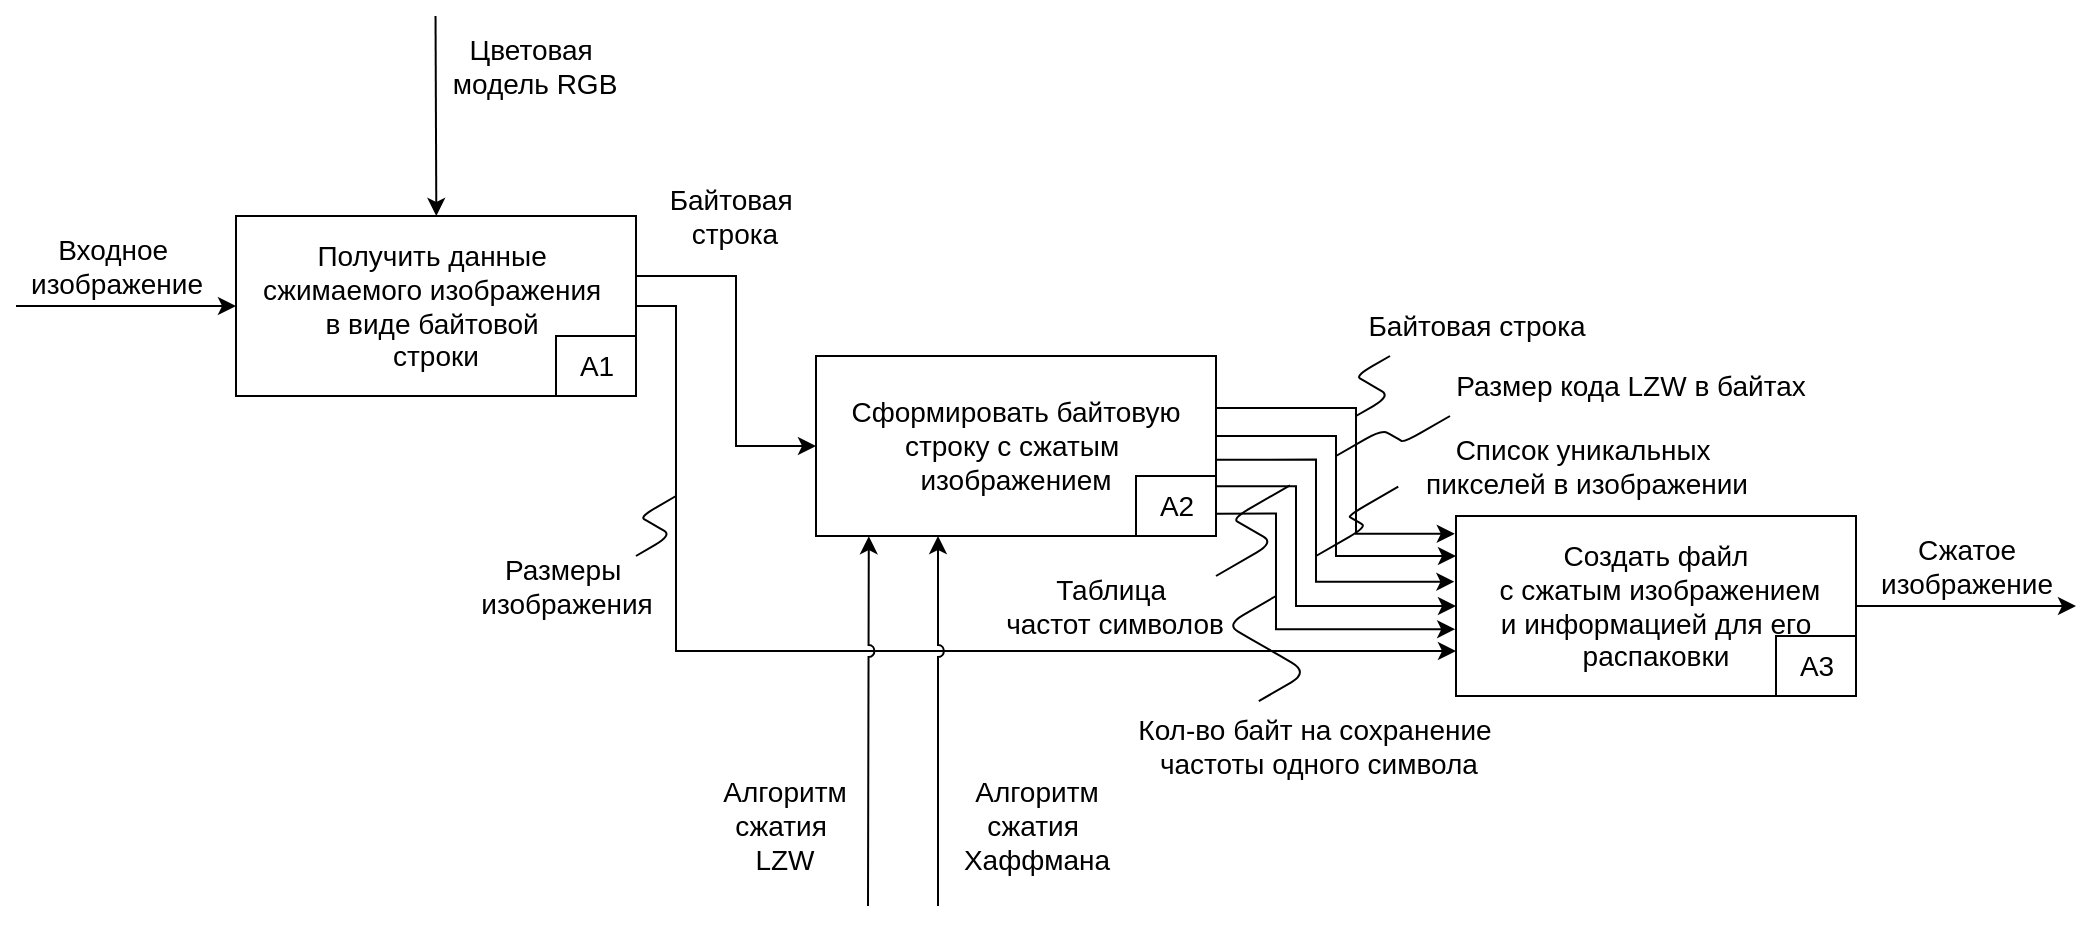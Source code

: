 <mxfile>
    <diagram id="ZWdekoGJzTY7XvXSQLcq" name="Страница 1">
        <mxGraphModel dx="1144" dy="767" grid="1" gridSize="10" guides="1" tooltips="1" connect="1" arrows="1" fold="1" page="1" pageScale="1" pageWidth="827" pageHeight="1169" math="0" shadow="0">
            <root>
                <mxCell id="0"/>
                <mxCell id="1" parent="0"/>
                <mxCell id="2" style="edgeStyle=none;html=1;fontSize=14;entryX=0;entryY=0.5;entryDx=0;entryDy=0;jumpStyle=arc;" parent="1" target="9" edge="1">
                    <mxGeometry relative="1" as="geometry">
                        <mxPoint x="140" y="158" as="targetPoint"/>
                        <mxPoint x="30" y="180" as="sourcePoint"/>
                    </mxGeometry>
                </mxCell>
                <mxCell id="7" style="edgeStyle=none;html=1;fontSize=14;exitX=1;exitY=0.5;exitDx=0;exitDy=0;" parent="1" source="27" edge="1">
                    <mxGeometry relative="1" as="geometry">
                        <mxPoint x="1060" y="330" as="targetPoint"/>
                        <mxPoint x="1010" y="345.9" as="sourcePoint"/>
                    </mxGeometry>
                </mxCell>
                <mxCell id="18" style="edgeStyle=orthogonalEdgeStyle;rounded=0;html=1;exitX=1;exitY=0.25;exitDx=0;exitDy=0;entryX=0;entryY=0.5;entryDx=0;entryDy=0;" parent="1" source="9" target="20" edge="1">
                    <mxGeometry relative="1" as="geometry">
                        <mxPoint x="404" y="250" as="targetPoint"/>
                        <Array as="points">
                            <mxPoint x="340" y="165"/>
                            <mxPoint x="390" y="165"/>
                            <mxPoint x="390" y="250"/>
                        </Array>
                    </mxGeometry>
                </mxCell>
                <mxCell id="9" value="&lt;span style=&quot;scrollbar-color: light-dark(#e2e2e2, #4b4b4b)&lt;br/&gt;&#x9;&#x9;&#x9;&#x9;&#x9;light-dark(#fbfbfb, var(--dark-panel-color)); font-size: 14px;&quot;&gt;&lt;font style=&quot;color: rgb(0, 0, 0);&quot;&gt;Получить данные&amp;nbsp;&lt;/font&gt;&lt;/span&gt;&lt;div style=&quot;scrollbar-color: light-dark(#e2e2e2, #4b4b4b)&lt;br/&gt;&#x9;&#x9;&#x9;&#x9;&#x9;light-dark(#fbfbfb, var(--dark-panel-color));&quot;&gt;&lt;font&gt;&lt;span style=&quot;scrollbar-color: light-dark(#e2e2e2, #4b4b4b)&lt;br/&gt;&#x9;&#x9;&#x9;&#x9;&#x9;light-dark(#fbfbfb, var(--dark-panel-color)); font-size: 14px;&quot;&gt;&lt;font style=&quot;color: rgb(0, 0, 0);&quot;&gt;сжимаемого&amp;nbsp;&lt;/font&gt;&lt;/span&gt;&lt;span style=&quot;color: light-dark(rgb(0, 0, 0), rgb(237, 237, 237)); font-size: 14px; background-color: transparent;&quot;&gt;изображения&amp;nbsp;&lt;/span&gt;&lt;/font&gt;&lt;/div&gt;&lt;div style=&quot;scrollbar-color: light-dark(#e2e2e2, #4b4b4b)&lt;br/&gt;&#x9;&#x9;&#x9;&#x9;&#x9;light-dark(#fbfbfb, var(--dark-panel-color));&quot;&gt;&lt;font&gt;&lt;span style=&quot;color: light-dark(rgb(0, 0, 0), rgb(237, 237, 237)); font-size: 14px; background-color: transparent;&quot;&gt;в виде&amp;nbsp;&lt;/span&gt;&lt;span style=&quot;background-color: transparent; scrollbar-color: light-dark(#e2e2e2, #4b4b4b)&lt;br/&gt;&#x9;&#x9;&#x9;&#x9;&#x9;light-dark(#fbfbfb, var(--dark-panel-color)); font-size: 14px;&quot;&gt;&lt;font style=&quot;color: rgb(0, 0, 0);&quot;&gt;байтовой&amp;nbsp;&lt;/font&gt;&lt;/span&gt;&lt;/font&gt;&lt;/div&gt;&lt;div style=&quot;scrollbar-color: light-dark(#e2e2e2, #4b4b4b)&lt;br/&gt;&#x9;&#x9;&#x9;&#x9;&#x9;light-dark(#fbfbfb, var(--dark-panel-color));&quot;&gt;&lt;span style=&quot;background-color: transparent; font-size: 14px;&quot;&gt;&lt;font style=&quot;color: rgb(0, 0, 0);&quot;&gt;строки&lt;/font&gt;&lt;/span&gt;&lt;/div&gt;" style="rounded=0;whiteSpace=wrap;html=1;" parent="1" vertex="1">
                    <mxGeometry x="140" y="135" width="200" height="90" as="geometry"/>
                </mxCell>
                <mxCell id="10" value="&lt;span style=&quot;color: rgb(0, 0, 0);&quot;&gt;Входное&amp;nbsp;&lt;/span&gt;&lt;div&gt;&lt;span style=&quot;color: rgb(0, 0, 0);&quot;&gt;изображение&lt;/span&gt;&lt;/div&gt;" style="text;html=1;align=center;verticalAlign=middle;resizable=0;points=[];autosize=1;strokeColor=none;fillColor=none;fontSize=14;" parent="1" vertex="1">
                    <mxGeometry x="25" y="135" width="110" height="50" as="geometry"/>
                </mxCell>
                <mxCell id="15" value="Сжатое &lt;br&gt;изображение" style="text;html=1;align=center;verticalAlign=middle;resizable=0;points=[];autosize=1;strokeColor=none;fillColor=none;fontSize=14;" parent="1" vertex="1">
                    <mxGeometry x="950" y="285" width="110" height="50" as="geometry"/>
                </mxCell>
                <mxCell id="17" value="A1" style="text;html=1;align=center;verticalAlign=middle;resizable=0;points=[];autosize=1;strokeColor=default;fillColor=none;fontSize=14;" parent="1" vertex="1">
                    <mxGeometry x="300" y="195" width="40" height="30" as="geometry"/>
                </mxCell>
                <mxCell id="19" value="&lt;font style=&quot;font-size: 14px;&quot;&gt;&lt;font style=&quot;color: rgb(0, 0, 0);&quot;&gt;Байтовая&lt;/font&gt;&amp;nbsp;&lt;/font&gt;&lt;div&gt;&lt;font style=&quot;font-size: 14px; color: rgb(0, 0, 0);&quot;&gt;строка&lt;/font&gt;&lt;/div&gt;" style="text;html=1;align=center;verticalAlign=middle;resizable=0;points=[];autosize=1;strokeColor=none;fillColor=none;" parent="1" vertex="1">
                    <mxGeometry x="344" y="109.91" width="90" height="50" as="geometry"/>
                </mxCell>
                <mxCell id="192" style="edgeStyle=orthogonalEdgeStyle;html=1;exitX=1.001;exitY=0.723;exitDx=0;exitDy=0;entryX=0;entryY=0.5;entryDx=0;entryDy=0;rounded=0;exitPerimeter=0;" parent="1" source="20" target="27" edge="1">
                    <mxGeometry relative="1" as="geometry">
                        <Array as="points">
                            <mxPoint x="670" y="270"/>
                            <mxPoint x="670" y="330"/>
                        </Array>
                    </mxGeometry>
                </mxCell>
                <mxCell id="20" value="&lt;font style=&quot;color: rgb(0, 0, 0); font-size: 14px;&quot;&gt;Сформировать байтовую&lt;/font&gt;&lt;div&gt;&lt;font style=&quot;color: rgb(0, 0, 0); font-size: 14px;&quot;&gt;строку с сжатым&amp;nbsp;&lt;/font&gt;&lt;/div&gt;&lt;div&gt;&lt;font style=&quot;color: rgb(0, 0, 0); font-size: 14px;&quot;&gt;изображением&lt;/font&gt;&lt;/div&gt;" style="rounded=0;whiteSpace=wrap;html=1;" parent="1" vertex="1">
                    <mxGeometry x="430" y="205" width="200" height="90" as="geometry"/>
                </mxCell>
                <mxCell id="21" value="A2" style="text;html=1;align=center;verticalAlign=middle;resizable=0;points=[];autosize=1;strokeColor=default;fillColor=none;fontSize=14;" parent="1" vertex="1">
                    <mxGeometry x="590" y="265" width="40" height="30" as="geometry"/>
                </mxCell>
                <mxCell id="27" value="&lt;span style=&quot;font-size: 14px;&quot;&gt;&lt;font style=&quot;color: rgb(0, 0, 0);&quot;&gt;Создать файл&lt;br&gt;&amp;nbsp;с сжатым&amp;nbsp;&lt;/font&gt;&lt;font style=&quot;color: rgb(0, 0, 0);&quot;&gt;изображением&lt;/font&gt;&lt;/span&gt;&lt;div&gt;&lt;span style=&quot;font-size: 14px;&quot;&gt;&lt;font style=&quot;color: rgb(0, 0, 0);&quot;&gt;и информацией для его распаковки&lt;/font&gt;&lt;/span&gt;&lt;/div&gt;" style="rounded=0;whiteSpace=wrap;html=1;" parent="1" vertex="1">
                    <mxGeometry x="750" y="285" width="200" height="90" as="geometry"/>
                </mxCell>
                <mxCell id="30" value="A3" style="text;html=1;align=center;verticalAlign=middle;resizable=0;points=[];autosize=1;strokeColor=default;fillColor=none;fontSize=14;" parent="1" vertex="1">
                    <mxGeometry x="910" y="345" width="40" height="30" as="geometry"/>
                </mxCell>
                <mxCell id="41" value="Байтовая строка" style="text;html=1;align=center;verticalAlign=middle;resizable=0;points=[];autosize=1;strokeColor=none;fillColor=none;fontSize=14;" parent="1" vertex="1">
                    <mxGeometry x="690" y="175" width="140" height="30" as="geometry"/>
                </mxCell>
                <mxCell id="50" style="edgeStyle=orthogonalEdgeStyle;rounded=0;jumpStyle=arc;html=1;exitX=1.001;exitY=0.289;exitDx=0;exitDy=0;entryX=-0.003;entryY=0.099;entryDx=0;entryDy=0;entryPerimeter=0;startArrow=none;startFill=0;exitPerimeter=0;" parent="1" source="20" target="27" edge="1">
                    <mxGeometry relative="1" as="geometry">
                        <mxPoint x="680" y="308" as="sourcePoint"/>
                        <Array as="points">
                            <mxPoint x="700" y="231"/>
                            <mxPoint x="700" y="294"/>
                        </Array>
                        <mxPoint x="760" y="295" as="targetPoint"/>
                    </mxGeometry>
                </mxCell>
                <mxCell id="129" style="edgeStyle=orthogonalEdgeStyle;html=1;rounded=0;curved=0;exitX=0.999;exitY=0.576;exitDx=0;exitDy=0;exitPerimeter=0;entryX=-0.004;entryY=0.365;entryDx=0;entryDy=0;entryPerimeter=0;" parent="1" source="20" target="27" edge="1">
                    <mxGeometry relative="1" as="geometry">
                        <mxPoint x="750" y="330" as="targetPoint"/>
                        <mxPoint x="630" y="255" as="sourcePoint"/>
                        <Array as="points">
                            <mxPoint x="680" y="257"/>
                            <mxPoint x="680" y="318"/>
                        </Array>
                    </mxGeometry>
                </mxCell>
                <mxCell id="49" value="&lt;font style=&quot;color: rgb(0, 0, 0);&quot;&gt;Таблица&amp;nbsp;&lt;/font&gt;&lt;div&gt;&lt;font&gt;&lt;font style=&quot;color: rgb(0, 0, 0);&quot;&gt;частот&amp;nbsp;&lt;/font&gt;&lt;span style=&quot;background-color: transparent;&quot;&gt;&lt;font style=&quot;color: rgb(0, 0, 0);&quot;&gt;символов&lt;/font&gt;&lt;/span&gt;&lt;/font&gt;&lt;/div&gt;" style="text;html=1;align=center;verticalAlign=middle;resizable=0;points=[];autosize=1;strokeColor=none;fillColor=none;fontSize=14;" parent="1" vertex="1">
                    <mxGeometry x="514" y="305" width="130" height="50" as="geometry"/>
                </mxCell>
                <mxCell id="108" value="&lt;font style=&quot;color: rgb(0, 0, 0);&quot;&gt;Размер&amp;nbsp;&lt;/font&gt;&lt;span style=&quot;background-color: transparent;&quot;&gt;&lt;font style=&quot;color: rgb(0, 0, 0);&quot;&gt;кода&lt;/font&gt; &lt;font style=&quot;color: rgb(0, 0, 0);&quot;&gt;LZW&amp;nbsp;&lt;/font&gt;&lt;/span&gt;&lt;span style=&quot;background-color: transparent;&quot;&gt;&lt;font style=&quot;color: rgb(0, 0, 0);&quot;&gt;в байтах&lt;/font&gt;&lt;/span&gt;" style="text;html=1;align=center;verticalAlign=middle;resizable=0;points=[];autosize=1;strokeColor=none;fillColor=none;fontSize=14;" parent="1" vertex="1">
                    <mxGeometry x="737" y="205" width="200" height="30" as="geometry"/>
                </mxCell>
                <mxCell id="110" style="edgeStyle=orthogonalEdgeStyle;rounded=0;jumpStyle=arc;html=1;" parent="1" edge="1">
                    <mxGeometry relative="1" as="geometry">
                        <mxPoint x="750" y="305" as="targetPoint"/>
                        <Array as="points">
                            <mxPoint x="690" y="245"/>
                            <mxPoint x="690" y="305"/>
                            <mxPoint x="750" y="305"/>
                        </Array>
                        <mxPoint x="630" y="245" as="sourcePoint"/>
                    </mxGeometry>
                </mxCell>
                <mxCell id="130" value="&lt;font style=&quot;color: rgb(0, 0, 0);&quot;&gt;Список уникальных&amp;nbsp;&lt;/font&gt;&lt;div&gt;&lt;font&gt;&lt;span style=&quot;background-color: transparent;&quot;&gt;&lt;font style=&quot;color: rgb(0, 0, 0);&quot;&gt;пикселей&amp;nbsp;&lt;/font&gt;&lt;/span&gt;&lt;span style=&quot;color: light-dark(rgb(0, 0, 0), rgb(237, 237, 237)); background-color: transparent;&quot;&gt;в&amp;nbsp;&lt;/span&gt;&lt;span style=&quot;color: light-dark(rgb(0, 0, 0), rgb(237, 237, 237)); background-color: transparent;&quot;&gt;изображении&lt;/span&gt;&lt;/font&gt;&lt;/div&gt;" style="text;html=1;align=center;verticalAlign=middle;resizable=0;points=[];autosize=1;strokeColor=none;fillColor=none;fontSize=14;" parent="1" vertex="1">
                    <mxGeometry x="720" y="235.0" width="190" height="50" as="geometry"/>
                </mxCell>
                <mxCell id="189" value="" style="edgeStyle=isometricEdgeStyle;endArrow=none;html=1;" parent="1" edge="1">
                    <mxGeometry width="50" height="100" relative="1" as="geometry">
                        <mxPoint x="700" y="235" as="sourcePoint"/>
                        <mxPoint x="717" y="205" as="targetPoint"/>
                    </mxGeometry>
                </mxCell>
                <mxCell id="191" value="&lt;font style=&quot;color: rgb(0, 0, 0);&quot;&gt;Кол-во байт на сохранение&lt;/font&gt;&lt;div&gt;&lt;font style=&quot;color: rgb(0, 0, 0);&quot;&gt;&amp;nbsp;частоты одного символа&lt;/font&gt;&lt;/div&gt;" style="text;html=1;align=center;verticalAlign=middle;resizable=0;points=[];autosize=1;strokeColor=none;fillColor=none;fontSize=14;" parent="1" vertex="1">
                    <mxGeometry x="579" y="375" width="200" height="50" as="geometry"/>
                </mxCell>
                <mxCell id="193" style="edgeStyle=orthogonalEdgeStyle;html=1;rounded=0;exitX=1.002;exitY=0.876;exitDx=0;exitDy=0;exitPerimeter=0;entryX=-0.002;entryY=0.629;entryDx=0;entryDy=0;entryPerimeter=0;" parent="1" source="20" target="27" edge="1">
                    <mxGeometry relative="1" as="geometry">
                        <mxPoint x="630" y="275" as="sourcePoint"/>
                        <mxPoint x="750" y="365" as="targetPoint"/>
                        <Array as="points">
                            <mxPoint x="660" y="284"/>
                            <mxPoint x="660" y="342"/>
                        </Array>
                    </mxGeometry>
                </mxCell>
                <mxCell id="194" value="" style="edgeStyle=isometricEdgeStyle;endArrow=none;html=1;entryX=0.05;entryY=1;entryDx=0;entryDy=0;entryPerimeter=0;" parent="1" target="108" edge="1">
                    <mxGeometry width="50" height="100" relative="1" as="geometry">
                        <mxPoint x="690" y="255" as="sourcePoint"/>
                        <mxPoint x="720" y="245" as="targetPoint"/>
                    </mxGeometry>
                </mxCell>
                <mxCell id="197" value="" style="edgeStyle=isometricEdgeStyle;endArrow=none;html=1;entryX=0.006;entryY=0.707;entryDx=0;entryDy=0;entryPerimeter=0;" parent="1" target="130" edge="1">
                    <mxGeometry width="50" height="100" relative="1" as="geometry">
                        <mxPoint x="680" y="305" as="sourcePoint"/>
                        <mxPoint x="710" y="265" as="targetPoint"/>
                    </mxGeometry>
                </mxCell>
                <mxCell id="198" value="" style="edgeStyle=isometricEdgeStyle;endArrow=none;html=1;exitX=0.362;exitY=0.051;exitDx=0;exitDy=0;exitPerimeter=0;" parent="1" source="191" edge="1">
                    <mxGeometry width="50" height="100" relative="1" as="geometry">
                        <mxPoint x="660" y="455" as="sourcePoint"/>
                        <mxPoint x="660" y="325" as="targetPoint"/>
                    </mxGeometry>
                </mxCell>
                <mxCell id="202" style="edgeStyle=orthogonalEdgeStyle;html=1;exitX=1;exitY=0.5;exitDx=0;exitDy=0;entryX=0;entryY=0.75;entryDx=0;entryDy=0;rounded=0;curved=0;" parent="1" source="9" target="27" edge="1">
                    <mxGeometry relative="1" as="geometry">
                        <Array as="points">
                            <mxPoint x="360" y="180"/>
                            <mxPoint x="360" y="352"/>
                        </Array>
                    </mxGeometry>
                </mxCell>
                <mxCell id="204" value="&lt;span style=&quot;font-size: 14px;&quot;&gt;&lt;font style=&quot;color: rgb(0, 0, 0);&quot;&gt;Размеры&amp;nbsp;&lt;/font&gt;&lt;/span&gt;&lt;div&gt;&lt;span style=&quot;font-size: 14px;&quot;&gt;&lt;font style=&quot;color: rgb(0, 0, 0);&quot;&gt;изображения&lt;/font&gt;&lt;/span&gt;&lt;/div&gt;" style="text;html=1;align=center;verticalAlign=middle;resizable=0;points=[];autosize=1;strokeColor=none;fillColor=none;" parent="1" vertex="1">
                    <mxGeometry x="250" y="295" width="110" height="50" as="geometry"/>
                </mxCell>
                <mxCell id="207" value="" style="edgeStyle=isometricEdgeStyle;endArrow=none;html=1;" parent="1" edge="1">
                    <mxGeometry width="50" height="100" relative="1" as="geometry">
                        <mxPoint x="630" y="315" as="sourcePoint"/>
                        <mxPoint x="667" y="269.65" as="targetPoint"/>
                    </mxGeometry>
                </mxCell>
                <mxCell id="208" value="" style="edgeStyle=isometricEdgeStyle;endArrow=none;html=1;exitX=0.818;exitY=0.2;exitDx=0;exitDy=0;exitPerimeter=0;" parent="1" source="204" edge="1">
                    <mxGeometry width="50" height="100" relative="1" as="geometry">
                        <mxPoint x="305.8" y="310" as="sourcePoint"/>
                        <mxPoint x="360" y="275" as="targetPoint"/>
                    </mxGeometry>
                </mxCell>
                <mxCell id="233" style="edgeStyle=none;html=1;fontSize=14;entryX=0.352;entryY=0;entryDx=0;entryDy=0;entryPerimeter=0;" parent="1" edge="1">
                    <mxGeometry relative="1" as="geometry">
                        <mxPoint x="240.16" y="135" as="targetPoint"/>
                        <mxPoint x="239.76" y="35" as="sourcePoint"/>
                    </mxGeometry>
                </mxCell>
                <mxCell id="234" value="Цветовая&amp;nbsp;&lt;div&gt;&lt;font&gt;&lt;font style=&quot;color: rgb(0, 0, 0);&quot;&gt;модель&amp;nbsp;&lt;/font&gt;&lt;span style=&quot;background-color: transparent;&quot;&gt;&lt;font style=&quot;color: rgb(0, 0, 0);&quot;&gt;RGB&lt;/font&gt;&lt;/span&gt;&lt;/font&gt;&lt;/div&gt;" style="text;html=1;align=center;verticalAlign=middle;resizable=0;points=[];autosize=1;strokeColor=none;fillColor=none;fontSize=14;" parent="1" vertex="1">
                    <mxGeometry x="234" y="35" width="110" height="50" as="geometry"/>
                </mxCell>
                <mxCell id="235" style="edgeStyle=none;html=1;fontSize=14;endArrow=none;endFill=0;startArrow=classic;startFill=1;exitX=0.132;exitY=1.001;exitDx=0;exitDy=0;exitPerimeter=0;jumpStyle=arc;" parent="1" source="20" edge="1">
                    <mxGeometry relative="1" as="geometry">
                        <mxPoint x="456" y="480" as="targetPoint"/>
                        <mxPoint x="460" y="410" as="sourcePoint"/>
                    </mxGeometry>
                </mxCell>
                <mxCell id="236" style="edgeStyle=none;html=1;fontSize=14;startArrow=classic;startFill=1;endArrow=none;endFill=0;exitX=0.25;exitY=1;exitDx=0;exitDy=0;jumpStyle=arc;" parent="1" edge="1">
                    <mxGeometry relative="1" as="geometry">
                        <mxPoint x="491" y="480" as="targetPoint"/>
                        <mxPoint x="491" y="295" as="sourcePoint"/>
                    </mxGeometry>
                </mxCell>
                <mxCell id="237" value="Алгоритм &lt;br&gt;сжатия&amp;nbsp;&lt;div&gt;&lt;font style=&quot;color: rgb(0, 0, 0);&quot;&gt;LZW&lt;/font&gt;&lt;/div&gt;" style="text;html=1;align=center;verticalAlign=middle;resizable=0;points=[];autosize=1;strokeColor=none;fillColor=none;fontSize=14;" parent="1" vertex="1">
                    <mxGeometry x="369" y="410" width="90" height="60" as="geometry"/>
                </mxCell>
                <mxCell id="238" value="Алгоритм&lt;br&gt;сжатия&amp;nbsp;&lt;div&gt;&lt;font style=&quot;color: rgb(0, 0, 0);&quot;&gt;Хаффмана&lt;/font&gt;&lt;/div&gt;" style="text;html=1;align=center;verticalAlign=middle;resizable=0;points=[];autosize=1;strokeColor=none;fillColor=none;fontSize=14;" parent="1" vertex="1">
                    <mxGeometry x="490" y="410" width="100" height="60" as="geometry"/>
                </mxCell>
            </root>
        </mxGraphModel>
    </diagram>
</mxfile>